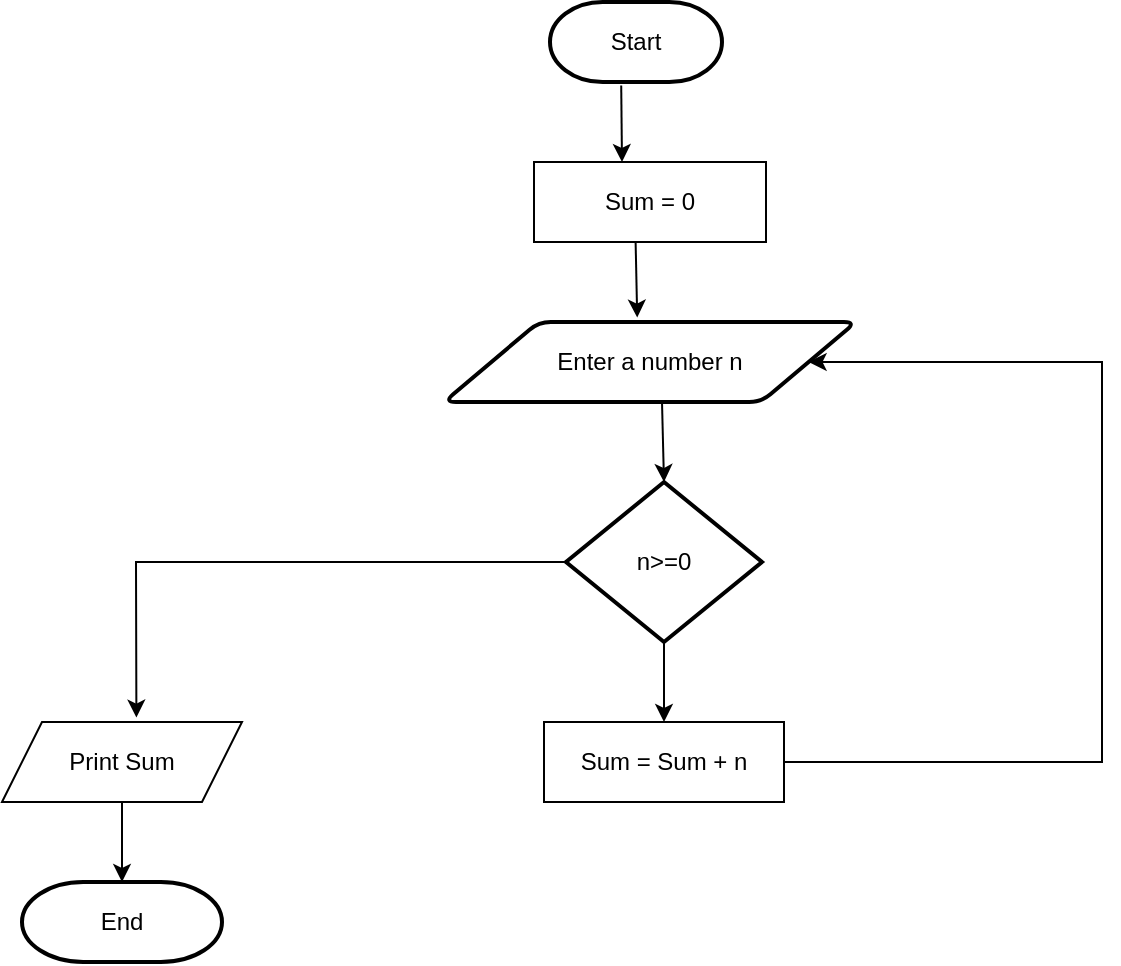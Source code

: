 <mxfile version="20.2.6" type="github">
  <diagram id="K2SnnMOrh3qZOL6qtLfg" name="Page-1">
    <mxGraphModel dx="1038" dy="585" grid="1" gridSize="10" guides="1" tooltips="1" connect="1" arrows="1" fold="1" page="1" pageScale="1" pageWidth="827" pageHeight="1169" background="#ffffff" math="0" shadow="0">
      <root>
        <mxCell id="0" />
        <mxCell id="1" parent="0" />
        <object label="Start" id="LYZOA4ETsrpDai8BMWDt-2">
          <mxCell style="strokeWidth=2;html=1;shape=mxgraph.flowchart.terminator;whiteSpace=wrap;" vertex="1" parent="1">
            <mxGeometry x="364" y="40" width="86" height="40" as="geometry" />
          </mxCell>
        </object>
        <mxCell id="LYZOA4ETsrpDai8BMWDt-3" value="Sum = 0" style="rounded=0;whiteSpace=wrap;html=1;" vertex="1" parent="1">
          <mxGeometry x="356" y="120" width="116" height="40" as="geometry" />
        </mxCell>
        <mxCell id="LYZOA4ETsrpDai8BMWDt-4" value="Enter a number n" style="shape=parallelogram;html=1;strokeWidth=2;perimeter=parallelogramPerimeter;whiteSpace=wrap;rounded=1;arcSize=12;size=0.23;" vertex="1" parent="1">
          <mxGeometry x="311" y="200" width="206" height="40" as="geometry" />
        </mxCell>
        <mxCell id="LYZOA4ETsrpDai8BMWDt-5" value="n&amp;gt;=0" style="strokeWidth=2;html=1;shape=mxgraph.flowchart.decision;whiteSpace=wrap;" vertex="1" parent="1">
          <mxGeometry x="372" y="280" width="98" height="80" as="geometry" />
        </mxCell>
        <mxCell id="LYZOA4ETsrpDai8BMWDt-7" value="&lt;span style=&quot;&quot;&gt;Sum = Sum + n&lt;/span&gt;" style="rounded=0;whiteSpace=wrap;html=1;" vertex="1" parent="1">
          <mxGeometry x="361" y="400" width="120" height="40" as="geometry" />
        </mxCell>
        <mxCell id="LYZOA4ETsrpDai8BMWDt-8" value="" style="endArrow=classic;html=1;rounded=0;exitX=0.414;exitY=1.045;exitDx=0;exitDy=0;exitPerimeter=0;" edge="1" parent="1" source="LYZOA4ETsrpDai8BMWDt-2">
          <mxGeometry width="50" height="50" relative="1" as="geometry">
            <mxPoint x="410" y="90" as="sourcePoint" />
            <mxPoint x="400" y="120" as="targetPoint" />
          </mxGeometry>
        </mxCell>
        <mxCell id="LYZOA4ETsrpDai8BMWDt-9" value="" style="endArrow=classic;html=1;rounded=0;exitX=0.438;exitY=1.005;exitDx=0;exitDy=0;exitPerimeter=0;entryX=0.469;entryY=-0.055;entryDx=0;entryDy=0;entryPerimeter=0;" edge="1" parent="1" source="LYZOA4ETsrpDai8BMWDt-3" target="LYZOA4ETsrpDai8BMWDt-4">
          <mxGeometry width="50" height="50" relative="1" as="geometry">
            <mxPoint x="390" y="280" as="sourcePoint" />
            <mxPoint x="440" y="230" as="targetPoint" />
          </mxGeometry>
        </mxCell>
        <mxCell id="LYZOA4ETsrpDai8BMWDt-10" value="" style="endArrow=classic;html=1;rounded=0;entryX=0.5;entryY=0;entryDx=0;entryDy=0;entryPerimeter=0;" edge="1" parent="1" target="LYZOA4ETsrpDai8BMWDt-5">
          <mxGeometry width="50" height="50" relative="1" as="geometry">
            <mxPoint x="420" y="240" as="sourcePoint" />
            <mxPoint x="440" y="230" as="targetPoint" />
          </mxGeometry>
        </mxCell>
        <mxCell id="LYZOA4ETsrpDai8BMWDt-11" value="" style="endArrow=classic;html=1;rounded=0;entryX=0.5;entryY=0;entryDx=0;entryDy=0;exitX=0.5;exitY=1;exitDx=0;exitDy=0;exitPerimeter=0;" edge="1" parent="1" source="LYZOA4ETsrpDai8BMWDt-5" target="LYZOA4ETsrpDai8BMWDt-7">
          <mxGeometry width="50" height="50" relative="1" as="geometry">
            <mxPoint x="390" y="280" as="sourcePoint" />
            <mxPoint x="440" y="230" as="targetPoint" />
          </mxGeometry>
        </mxCell>
        <mxCell id="LYZOA4ETsrpDai8BMWDt-12" value="" style="endArrow=classic;html=1;rounded=0;entryX=1;entryY=0.5;entryDx=0;entryDy=0;exitX=1;exitY=0.5;exitDx=0;exitDy=0;" edge="1" parent="1" source="LYZOA4ETsrpDai8BMWDt-7" target="LYZOA4ETsrpDai8BMWDt-4">
          <mxGeometry width="50" height="50" relative="1" as="geometry">
            <mxPoint x="390" y="280" as="sourcePoint" />
            <mxPoint x="440" y="230" as="targetPoint" />
            <Array as="points">
              <mxPoint x="640" y="420" />
              <mxPoint x="640" y="220" />
            </Array>
          </mxGeometry>
        </mxCell>
        <mxCell id="LYZOA4ETsrpDai8BMWDt-14" value="Print Sum" style="shape=parallelogram;perimeter=parallelogramPerimeter;whiteSpace=wrap;html=1;fixedSize=1;" vertex="1" parent="1">
          <mxGeometry x="90" y="400" width="120" height="40" as="geometry" />
        </mxCell>
        <mxCell id="LYZOA4ETsrpDai8BMWDt-15" value="" style="endArrow=classic;html=1;rounded=0;entryX=0.56;entryY=-0.055;entryDx=0;entryDy=0;entryPerimeter=0;exitX=0;exitY=0.5;exitDx=0;exitDy=0;exitPerimeter=0;" edge="1" parent="1" source="LYZOA4ETsrpDai8BMWDt-5" target="LYZOA4ETsrpDai8BMWDt-14">
          <mxGeometry width="50" height="50" relative="1" as="geometry">
            <mxPoint x="390" y="280" as="sourcePoint" />
            <mxPoint x="440" y="230" as="targetPoint" />
            <Array as="points">
              <mxPoint x="157" y="320" />
            </Array>
          </mxGeometry>
        </mxCell>
        <mxCell id="LYZOA4ETsrpDai8BMWDt-16" value="End" style="strokeWidth=2;html=1;shape=mxgraph.flowchart.terminator;whiteSpace=wrap;" vertex="1" parent="1">
          <mxGeometry x="100" y="480" width="100" height="40" as="geometry" />
        </mxCell>
        <mxCell id="LYZOA4ETsrpDai8BMWDt-17" value="" style="endArrow=classic;html=1;rounded=0;exitX=0.5;exitY=1;exitDx=0;exitDy=0;" edge="1" parent="1" source="LYZOA4ETsrpDai8BMWDt-14">
          <mxGeometry width="50" height="50" relative="1" as="geometry">
            <mxPoint x="250" y="430" as="sourcePoint" />
            <mxPoint x="150" y="480" as="targetPoint" />
          </mxGeometry>
        </mxCell>
      </root>
    </mxGraphModel>
  </diagram>
</mxfile>
